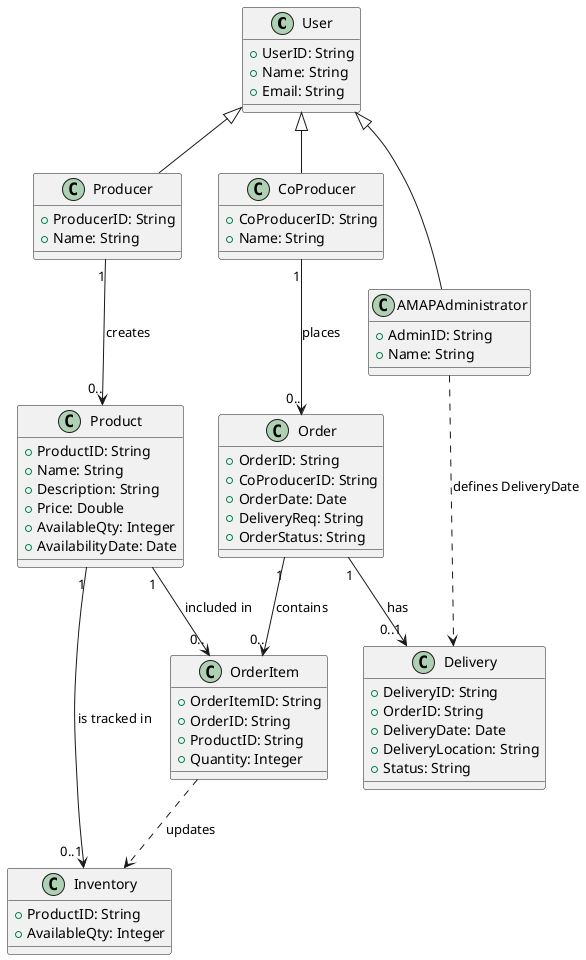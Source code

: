 @startuml
' ==== Classes base de utilizadores ====

class User {
  +UserID: String
  +Name: String
  +Email: String
}

class Producer {
  +ProducerID: String
  +Name: String
}

class AMAPAdministrator {
  +AdminID: String
  +Name: String
}

class CoProducer {
  +CoProducerID: String
  +Name: String
}

' ==== Produto e inventário ====
class Product {
  +ProductID: String
  +Name: String
  +Description: String
  +Price: Double
  +AvailableQty: Integer
  +AvailabilityDate: Date
}

class Inventory {
  +ProductID: String
  +AvailableQty: Integer
}

' ==== Encomenda e itens ====
class Order {
  +OrderID: String
  +CoProducerID: String
  +OrderDate: Date
  +DeliveryReq: String
  +OrderStatus: String
}

class OrderItem {
  +OrderItemID: String
  +OrderID: String
  +ProductID: String
  +Quantity: Integer
}

' ==== Entrega ====

class Delivery {
  +DeliveryID: String
  +OrderID: String
  +DeliveryDate: Date
  +DeliveryLocation: String
  +Status: String
}

' ==== Relações entre as classes ====
User <|-- Producer
User <|-- AMAPAdministrator
User <|-- CoProducer

CoProducer "1" --> "0.." Order : places
Producer "1" --> "0.." Product : creates
Product "1" --> "0..1" Inventory : is tracked in

Order "1" --> "0.." OrderItem : contains
Product "1" --> "0.." OrderItem : included in

Order "1" --> "0..1" Delivery : has

' ==== Comportamentos especiais ====
OrderItem ..> Inventory : updates

AMAPAdministrator ..> Delivery : defines DeliveryDate
@enduml